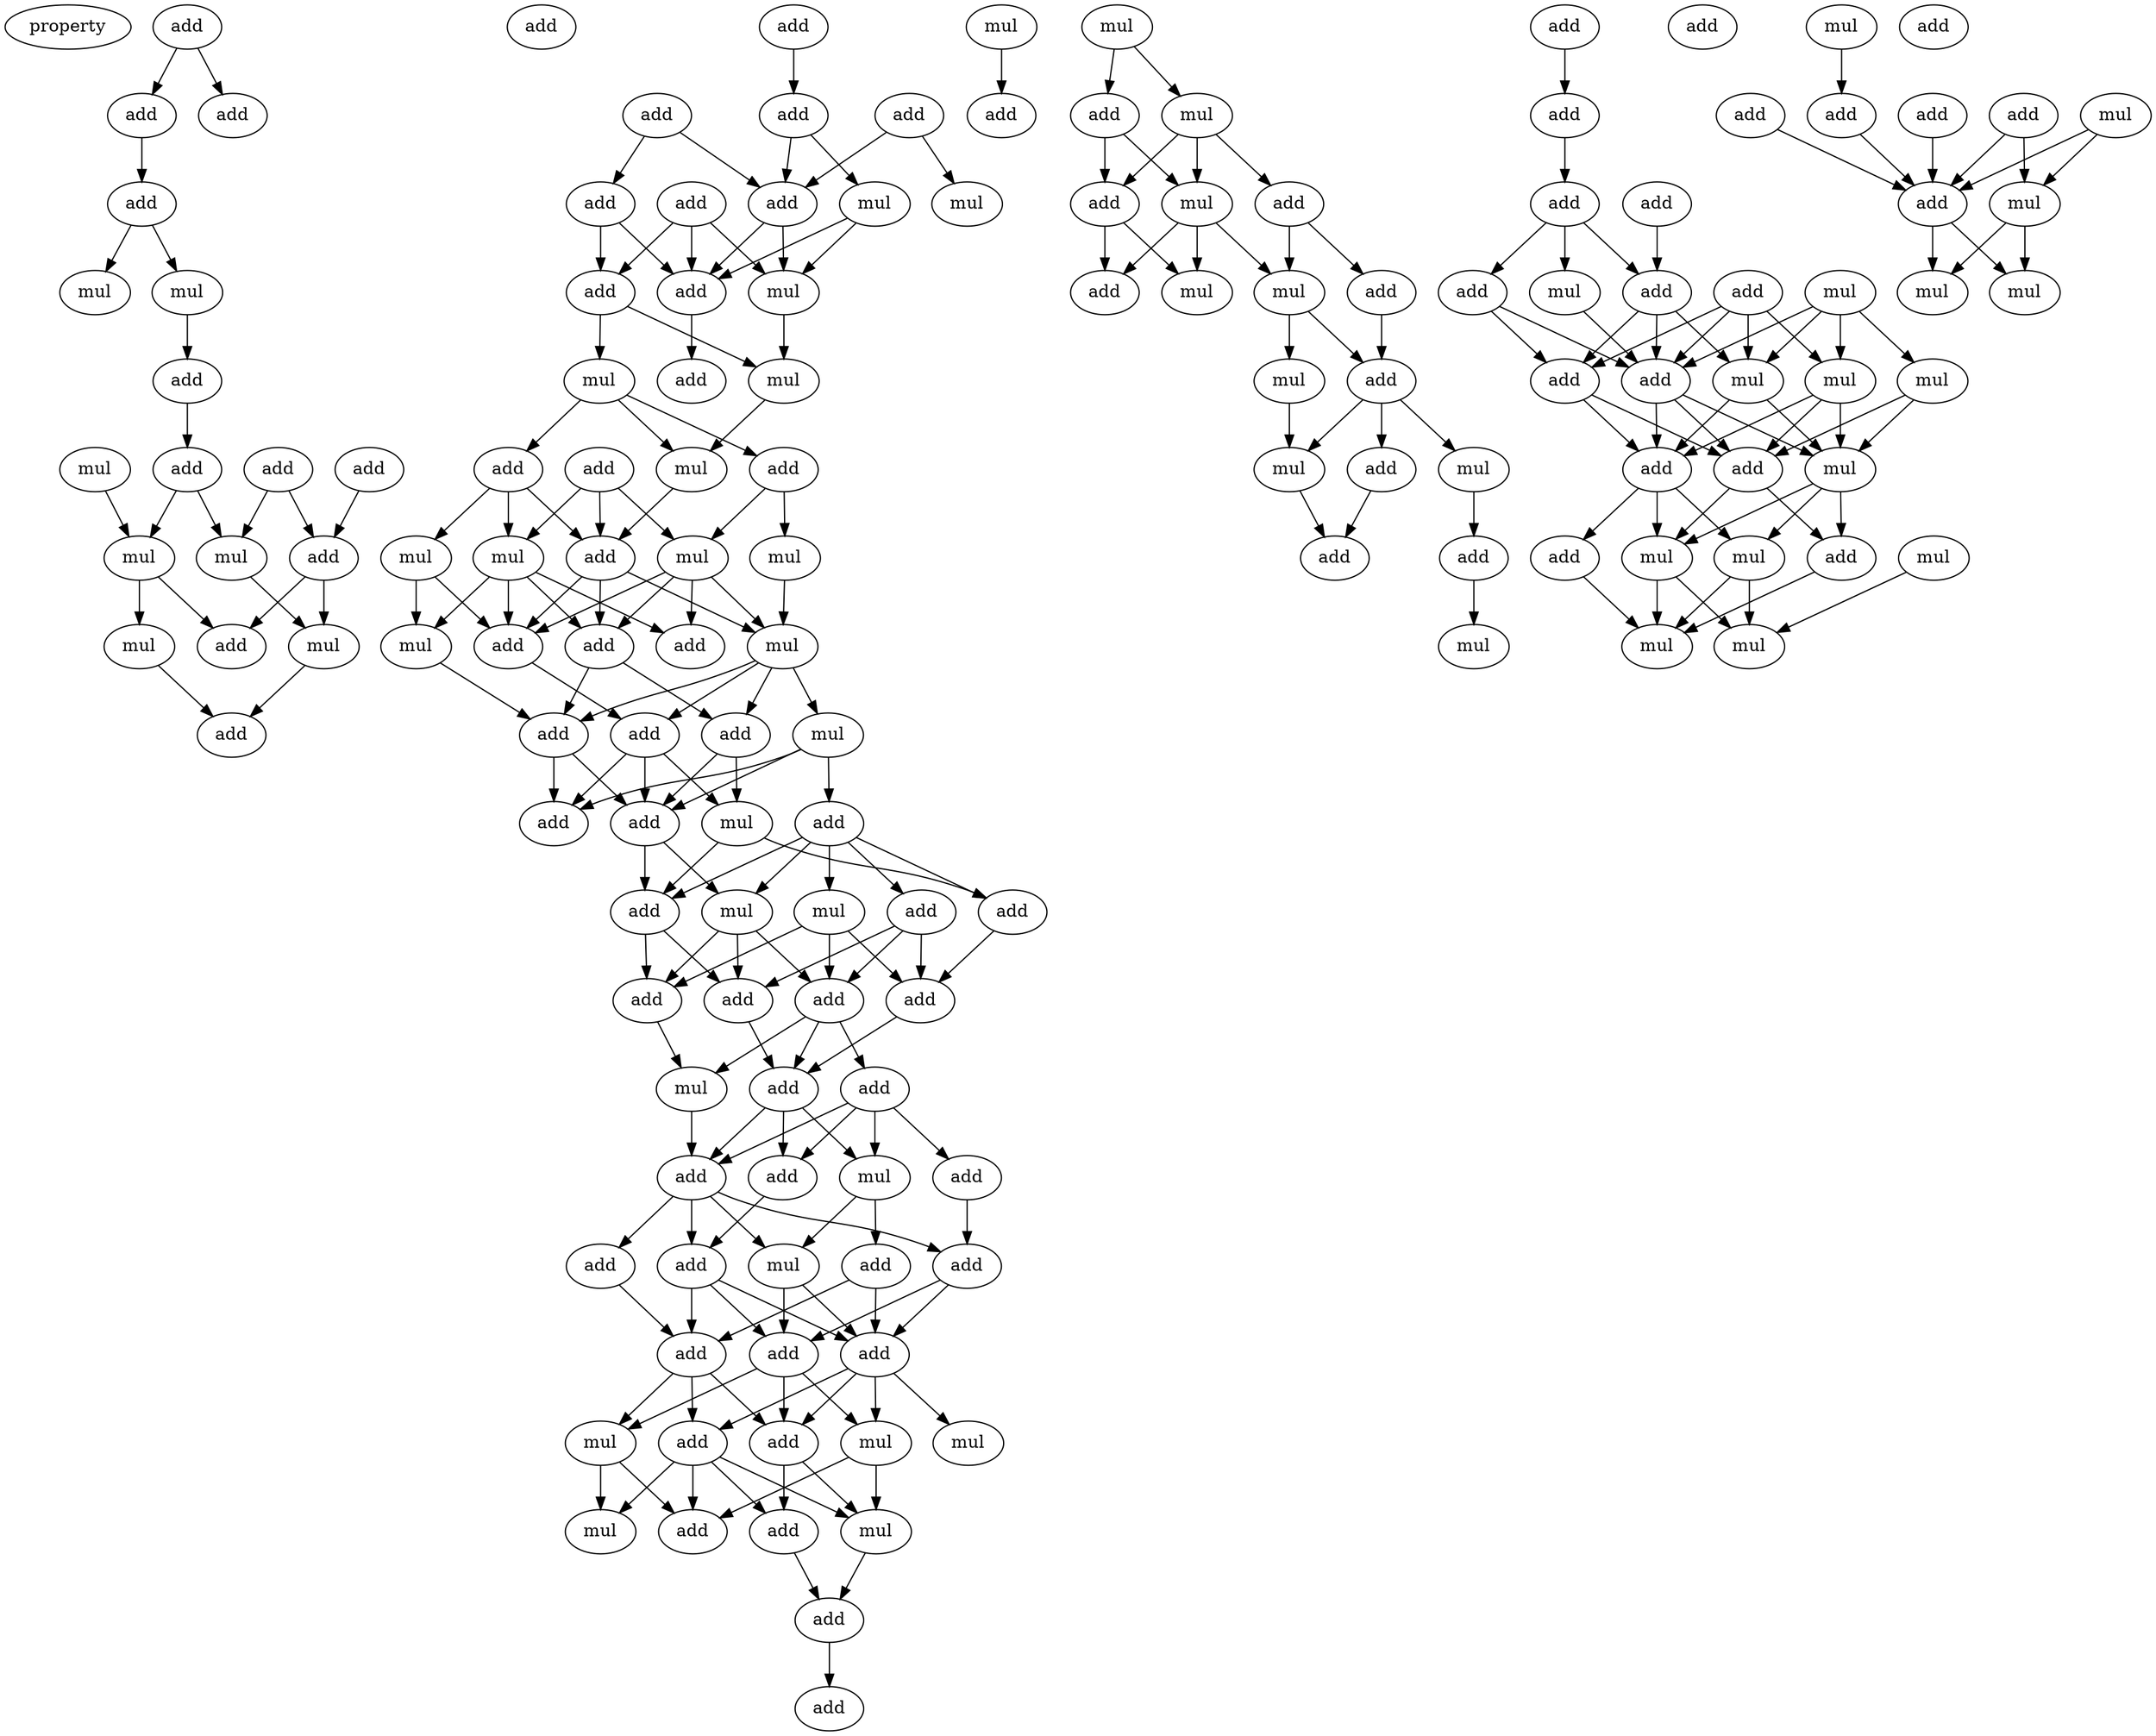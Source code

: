 digraph {
    node [fontcolor=black]
    property [mul=2,lf=2.0]
    0 [ label = add ];
    1 [ label = add ];
    2 [ label = add ];
    3 [ label = add ];
    4 [ label = mul ];
    5 [ label = mul ];
    6 [ label = add ];
    7 [ label = add ];
    8 [ label = mul ];
    9 [ label = add ];
    10 [ label = add ];
    11 [ label = mul ];
    12 [ label = add ];
    13 [ label = mul ];
    14 [ label = add ];
    15 [ label = mul ];
    16 [ label = mul ];
    17 [ label = add ];
    18 [ label = add ];
    19 [ label = add ];
    20 [ label = add ];
    21 [ label = add ];
    22 [ label = add ];
    23 [ label = add ];
    24 [ label = mul ];
    25 [ label = mul ];
    26 [ label = add ];
    27 [ label = add ];
    28 [ label = mul ];
    29 [ label = add ];
    30 [ label = add ];
    31 [ label = add ];
    32 [ label = mul ];
    33 [ label = mul ];
    34 [ label = mul ];
    35 [ label = add ];
    36 [ label = add ];
    37 [ label = add ];
    38 [ label = mul ];
    39 [ label = mul ];
    40 [ label = mul ];
    41 [ label = add ];
    42 [ label = mul ];
    43 [ label = add ];
    44 [ label = mul ];
    45 [ label = add ];
    46 [ label = mul ];
    47 [ label = add ];
    48 [ label = mul ];
    49 [ label = add ];
    50 [ label = add ];
    51 [ label = add ];
    52 [ label = add ];
    53 [ label = mul ];
    54 [ label = add ];
    55 [ label = add ];
    56 [ label = add ];
    57 [ label = add ];
    58 [ label = mul ];
    59 [ label = mul ];
    60 [ label = add ];
    61 [ label = add ];
    62 [ label = add ];
    63 [ label = add ];
    64 [ label = add ];
    65 [ label = add ];
    66 [ label = add ];
    67 [ label = mul ];
    68 [ label = mul ];
    69 [ label = add ];
    70 [ label = add ];
    71 [ label = add ];
    72 [ label = add ];
    73 [ label = add ];
    74 [ label = mul ];
    75 [ label = add ];
    76 [ label = add ];
    77 [ label = add ];
    78 [ label = add ];
    79 [ label = add ];
    80 [ label = mul ];
    81 [ label = mul ];
    82 [ label = add ];
    83 [ label = mul ];
    84 [ label = add ];
    85 [ label = mul ];
    86 [ label = add ];
    87 [ label = mul ];
    88 [ label = add ];
    89 [ label = add ];
    90 [ label = mul ];
    91 [ label = add ];
    92 [ label = mul ];
    93 [ label = add ];
    94 [ label = add ];
    95 [ label = mul ];
    96 [ label = add ];
    97 [ label = add ];
    98 [ label = mul ];
    99 [ label = add ];
    100 [ label = add ];
    101 [ label = mul ];
    102 [ label = mul ];
    103 [ label = mul ];
    104 [ label = add ];
    105 [ label = add ];
    106 [ label = mul ];
    107 [ label = mul ];
    108 [ label = add ];
    109 [ label = add ];
    110 [ label = mul ];
    111 [ label = add ];
    112 [ label = add ];
    113 [ label = add ];
    114 [ label = add ];
    115 [ label = add ];
    116 [ label = add ];
    117 [ label = add ];
    118 [ label = mul ];
    119 [ label = mul ];
    120 [ label = add ];
    121 [ label = mul ];
    122 [ label = add ];
    123 [ label = mul ];
    124 [ label = mul ];
    125 [ label = add ];
    126 [ label = mul ];
    127 [ label = add ];
    128 [ label = add ];
    129 [ label = mul ];
    130 [ label = add ];
    131 [ label = mul ];
    132 [ label = add ];
    133 [ label = mul ];
    134 [ label = mul ];
    135 [ label = mul ];
    136 [ label = mul ];
    137 [ label = add ];
    138 [ label = add ];
    139 [ label = mul ];
    140 [ label = add ];
    141 [ label = add ];
    142 [ label = add ];
    143 [ label = mul ];
    144 [ label = mul ];
    145 [ label = add ];
    146 [ label = mul ];
    0 -> 1 [ name = 0 ];
    0 -> 2 [ name = 1 ];
    1 -> 3 [ name = 2 ];
    3 -> 4 [ name = 3 ];
    3 -> 5 [ name = 4 ];
    5 -> 6 [ name = 5 ];
    6 -> 7 [ name = 6 ];
    7 -> 11 [ name = 7 ];
    7 -> 13 [ name = 8 ];
    8 -> 13 [ name = 9 ];
    9 -> 11 [ name = 10 ];
    9 -> 12 [ name = 11 ];
    10 -> 12 [ name = 12 ];
    11 -> 16 [ name = 13 ];
    12 -> 14 [ name = 14 ];
    12 -> 16 [ name = 15 ];
    13 -> 14 [ name = 16 ];
    13 -> 15 [ name = 17 ];
    15 -> 17 [ name = 18 ];
    16 -> 17 [ name = 19 ];
    19 -> 21 [ name = 20 ];
    20 -> 26 [ name = 21 ];
    20 -> 27 [ name = 22 ];
    21 -> 25 [ name = 23 ];
    21 -> 27 [ name = 24 ];
    22 -> 24 [ name = 25 ];
    22 -> 27 [ name = 26 ];
    23 -> 28 [ name = 27 ];
    23 -> 29 [ name = 28 ];
    23 -> 30 [ name = 29 ];
    25 -> 28 [ name = 30 ];
    25 -> 29 [ name = 31 ];
    26 -> 29 [ name = 32 ];
    26 -> 30 [ name = 33 ];
    27 -> 28 [ name = 34 ];
    27 -> 29 [ name = 35 ];
    28 -> 32 [ name = 36 ];
    29 -> 31 [ name = 37 ];
    30 -> 32 [ name = 38 ];
    30 -> 33 [ name = 39 ];
    32 -> 34 [ name = 40 ];
    33 -> 34 [ name = 41 ];
    33 -> 35 [ name = 42 ];
    33 -> 36 [ name = 43 ];
    34 -> 41 [ name = 44 ];
    35 -> 39 [ name = 45 ];
    35 -> 40 [ name = 46 ];
    36 -> 38 [ name = 47 ];
    36 -> 41 [ name = 48 ];
    36 -> 42 [ name = 49 ];
    37 -> 39 [ name = 50 ];
    37 -> 41 [ name = 51 ];
    37 -> 42 [ name = 52 ];
    38 -> 44 [ name = 53 ];
    38 -> 47 [ name = 54 ];
    39 -> 43 [ name = 55 ];
    39 -> 45 [ name = 56 ];
    39 -> 46 [ name = 57 ];
    39 -> 47 [ name = 58 ];
    40 -> 46 [ name = 59 ];
    41 -> 43 [ name = 60 ];
    41 -> 46 [ name = 61 ];
    41 -> 47 [ name = 62 ];
    42 -> 43 [ name = 63 ];
    42 -> 44 [ name = 64 ];
    42 -> 45 [ name = 65 ];
    42 -> 47 [ name = 66 ];
    43 -> 50 [ name = 67 ];
    43 -> 51 [ name = 68 ];
    44 -> 51 [ name = 69 ];
    46 -> 48 [ name = 70 ];
    46 -> 49 [ name = 71 ];
    46 -> 50 [ name = 72 ];
    46 -> 51 [ name = 73 ];
    47 -> 49 [ name = 74 ];
    48 -> 52 [ name = 75 ];
    48 -> 54 [ name = 76 ];
    48 -> 55 [ name = 77 ];
    49 -> 52 [ name = 78 ];
    49 -> 53 [ name = 79 ];
    49 -> 55 [ name = 80 ];
    50 -> 53 [ name = 81 ];
    50 -> 55 [ name = 82 ];
    51 -> 52 [ name = 83 ];
    51 -> 55 [ name = 84 ];
    53 -> 56 [ name = 85 ];
    53 -> 60 [ name = 86 ];
    54 -> 56 [ name = 87 ];
    54 -> 57 [ name = 88 ];
    54 -> 58 [ name = 89 ];
    54 -> 59 [ name = 90 ];
    54 -> 60 [ name = 91 ];
    55 -> 56 [ name = 92 ];
    55 -> 59 [ name = 93 ];
    56 -> 63 [ name = 94 ];
    56 -> 64 [ name = 95 ];
    57 -> 61 [ name = 96 ];
    57 -> 62 [ name = 97 ];
    57 -> 64 [ name = 98 ];
    58 -> 61 [ name = 99 ];
    58 -> 62 [ name = 100 ];
    58 -> 63 [ name = 101 ];
    59 -> 61 [ name = 102 ];
    59 -> 63 [ name = 103 ];
    59 -> 64 [ name = 104 ];
    60 -> 62 [ name = 105 ];
    61 -> 65 [ name = 106 ];
    61 -> 66 [ name = 107 ];
    61 -> 67 [ name = 108 ];
    62 -> 66 [ name = 109 ];
    63 -> 67 [ name = 110 ];
    64 -> 66 [ name = 111 ];
    65 -> 68 [ name = 112 ];
    65 -> 69 [ name = 113 ];
    65 -> 70 [ name = 114 ];
    65 -> 71 [ name = 115 ];
    66 -> 68 [ name = 116 ];
    66 -> 69 [ name = 117 ];
    66 -> 71 [ name = 118 ];
    67 -> 69 [ name = 119 ];
    68 -> 74 [ name = 120 ];
    68 -> 75 [ name = 121 ];
    69 -> 72 [ name = 122 ];
    69 -> 73 [ name = 123 ];
    69 -> 74 [ name = 124 ];
    69 -> 76 [ name = 125 ];
    70 -> 72 [ name = 126 ];
    71 -> 76 [ name = 127 ];
    72 -> 77 [ name = 128 ];
    72 -> 78 [ name = 129 ];
    73 -> 79 [ name = 130 ];
    74 -> 77 [ name = 131 ];
    74 -> 78 [ name = 132 ];
    75 -> 78 [ name = 133 ];
    75 -> 79 [ name = 134 ];
    76 -> 77 [ name = 135 ];
    76 -> 78 [ name = 136 ];
    76 -> 79 [ name = 137 ];
    77 -> 80 [ name = 138 ];
    77 -> 83 [ name = 139 ];
    77 -> 84 [ name = 140 ];
    78 -> 81 [ name = 141 ];
    78 -> 82 [ name = 142 ];
    78 -> 83 [ name = 143 ];
    78 -> 84 [ name = 144 ];
    79 -> 80 [ name = 145 ];
    79 -> 82 [ name = 146 ];
    79 -> 84 [ name = 147 ];
    80 -> 86 [ name = 148 ];
    80 -> 87 [ name = 149 ];
    82 -> 85 [ name = 150 ];
    82 -> 86 [ name = 151 ];
    82 -> 87 [ name = 152 ];
    82 -> 88 [ name = 153 ];
    83 -> 85 [ name = 154 ];
    83 -> 86 [ name = 155 ];
    84 -> 85 [ name = 156 ];
    84 -> 88 [ name = 157 ];
    85 -> 89 [ name = 158 ];
    88 -> 89 [ name = 159 ];
    89 -> 91 [ name = 160 ];
    90 -> 93 [ name = 161 ];
    92 -> 94 [ name = 162 ];
    92 -> 95 [ name = 163 ];
    94 -> 97 [ name = 164 ];
    94 -> 98 [ name = 165 ];
    95 -> 96 [ name = 166 ];
    95 -> 97 [ name = 167 ];
    95 -> 98 [ name = 168 ];
    96 -> 99 [ name = 169 ];
    96 -> 102 [ name = 170 ];
    97 -> 100 [ name = 171 ];
    97 -> 101 [ name = 172 ];
    98 -> 100 [ name = 173 ];
    98 -> 101 [ name = 174 ];
    98 -> 102 [ name = 175 ];
    99 -> 104 [ name = 176 ];
    102 -> 103 [ name = 177 ];
    102 -> 104 [ name = 178 ];
    103 -> 106 [ name = 179 ];
    104 -> 105 [ name = 180 ];
    104 -> 106 [ name = 181 ];
    104 -> 107 [ name = 182 ];
    105 -> 108 [ name = 183 ];
    106 -> 108 [ name = 184 ];
    107 -> 109 [ name = 185 ];
    109 -> 110 [ name = 186 ];
    111 -> 113 [ name = 187 ];
    113 -> 115 [ name = 188 ];
    114 -> 117 [ name = 189 ];
    115 -> 117 [ name = 190 ];
    115 -> 118 [ name = 191 ];
    115 -> 120 [ name = 192 ];
    116 -> 121 [ name = 193 ];
    116 -> 122 [ name = 194 ];
    116 -> 124 [ name = 195 ];
    116 -> 125 [ name = 196 ];
    117 -> 121 [ name = 197 ];
    117 -> 122 [ name = 198 ];
    117 -> 125 [ name = 199 ];
    118 -> 122 [ name = 200 ];
    119 -> 121 [ name = 201 ];
    119 -> 122 [ name = 202 ];
    119 -> 123 [ name = 203 ];
    119 -> 124 [ name = 204 ];
    120 -> 122 [ name = 205 ];
    120 -> 125 [ name = 206 ];
    121 -> 126 [ name = 207 ];
    121 -> 127 [ name = 208 ];
    122 -> 126 [ name = 209 ];
    122 -> 127 [ name = 210 ];
    122 -> 128 [ name = 211 ];
    123 -> 126 [ name = 212 ];
    123 -> 128 [ name = 213 ];
    124 -> 126 [ name = 214 ];
    124 -> 127 [ name = 215 ];
    124 -> 128 [ name = 216 ];
    125 -> 127 [ name = 217 ];
    125 -> 128 [ name = 218 ];
    126 -> 129 [ name = 219 ];
    126 -> 130 [ name = 220 ];
    126 -> 131 [ name = 221 ];
    127 -> 129 [ name = 222 ];
    127 -> 131 [ name = 223 ];
    127 -> 132 [ name = 224 ];
    128 -> 129 [ name = 225 ];
    128 -> 130 [ name = 226 ];
    129 -> 134 [ name = 227 ];
    129 -> 135 [ name = 228 ];
    130 -> 134 [ name = 229 ];
    131 -> 134 [ name = 230 ];
    131 -> 135 [ name = 231 ];
    132 -> 134 [ name = 232 ];
    133 -> 135 [ name = 233 ];
    136 -> 138 [ name = 234 ];
    137 -> 142 [ name = 235 ];
    138 -> 142 [ name = 236 ];
    139 -> 142 [ name = 237 ];
    139 -> 143 [ name = 238 ];
    140 -> 142 [ name = 239 ];
    140 -> 143 [ name = 240 ];
    141 -> 142 [ name = 241 ];
    142 -> 144 [ name = 242 ];
    142 -> 146 [ name = 243 ];
    143 -> 144 [ name = 244 ];
    143 -> 146 [ name = 245 ];
}
